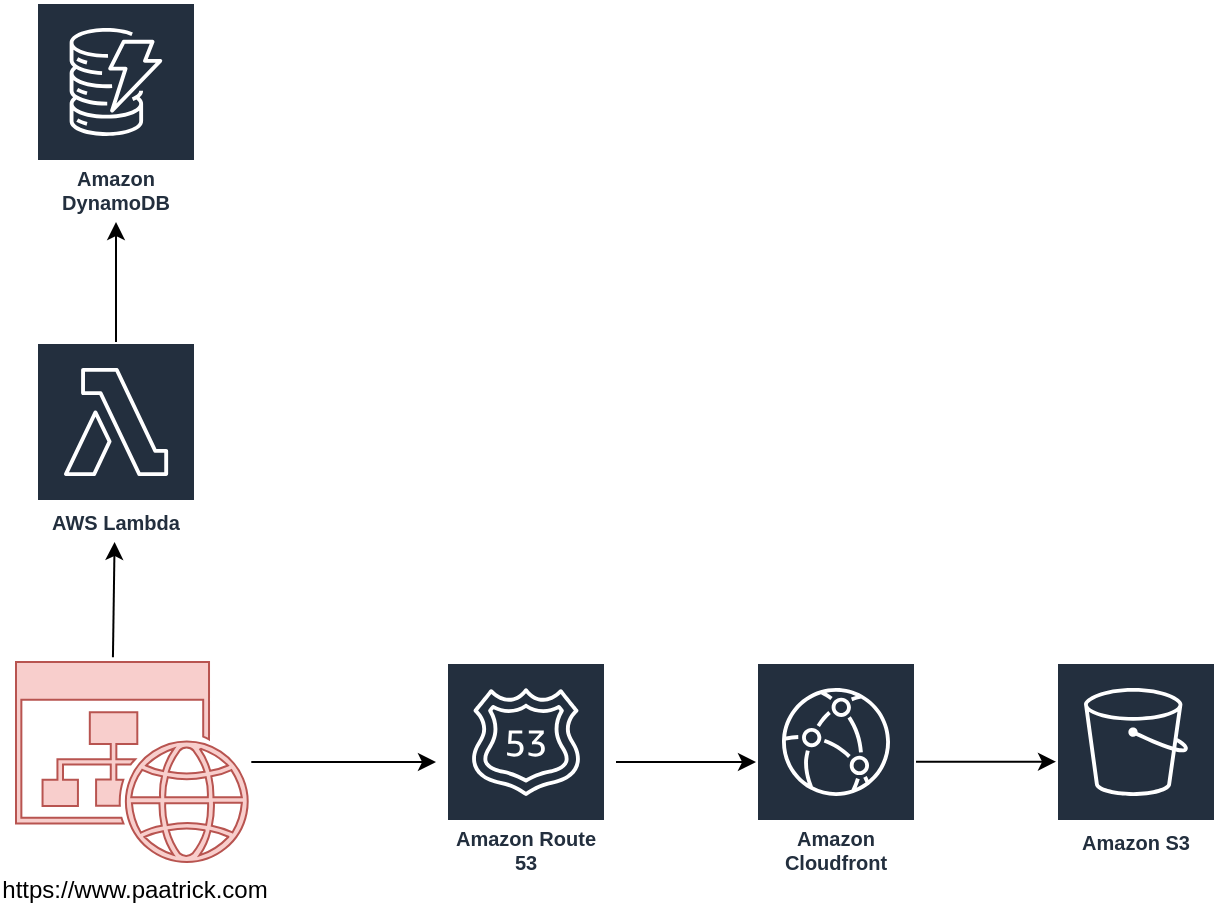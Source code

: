 <mxfile version="24.7.17">
  <diagram id="Ht1M8jgEwFfnCIfOTk4-" name="Page-1">
    <mxGraphModel dx="1562" dy="845" grid="1" gridSize="10" guides="1" tooltips="1" connect="1" arrows="1" fold="1" page="1" pageScale="1" pageWidth="1169" pageHeight="827" math="0" shadow="0">
      <root>
        <mxCell id="0" />
        <mxCell id="1" parent="0" />
        <mxCell id="ctmJNdt8h2y9ixO1ZIwF-1" value="Amazon S3" style="sketch=0;outlineConnect=0;fontColor=#232F3E;gradientColor=none;strokeColor=#ffffff;fillColor=#232F3E;dashed=0;verticalLabelPosition=middle;verticalAlign=bottom;align=center;html=1;whiteSpace=wrap;fontSize=10;fontStyle=1;spacing=3;shape=mxgraph.aws4.productIcon;prIcon=mxgraph.aws4.s3;labelBorderColor=none;labelBackgroundColor=none;" parent="1" vertex="1">
          <mxGeometry x="850" y="410" width="80" height="100" as="geometry" />
        </mxCell>
        <mxCell id="ctmJNdt8h2y9ixO1ZIwF-4" value="Amazon Cloudfront" style="sketch=0;outlineConnect=0;fontColor=#232F3E;gradientColor=none;strokeColor=#ffffff;fillColor=#232F3E;dashed=0;verticalLabelPosition=middle;verticalAlign=bottom;align=center;html=1;whiteSpace=wrap;fontSize=10;fontStyle=1;spacing=3;shape=mxgraph.aws4.productIcon;prIcon=mxgraph.aws4.cloudfront;" parent="1" vertex="1">
          <mxGeometry x="700" y="410" width="80" height="110" as="geometry" />
        </mxCell>
        <mxCell id="rrmbetwGl5iR47PiGloo-3" style="edgeStyle=orthogonalEdgeStyle;rounded=0;orthogonalLoop=1;jettySize=auto;html=1;" edge="1" parent="1" source="ctmJNdt8h2y9ixO1ZIwF-5">
          <mxGeometry relative="1" as="geometry">
            <mxPoint x="540" y="460" as="targetPoint" />
          </mxGeometry>
        </mxCell>
        <mxCell id="ctmJNdt8h2y9ixO1ZIwF-5" value="https://www.paatrick.com" style="verticalLabelPosition=bottom;html=1;verticalAlign=top;align=center;strokeColor=#b85450;fillColor=#f8cecc;shape=mxgraph.azure.website_generic;pointerEvents=1;" parent="1" vertex="1">
          <mxGeometry x="330" y="410" width="117.65" height="100" as="geometry" />
        </mxCell>
        <mxCell id="rrmbetwGl5iR47PiGloo-1" value="Amazon Route 53" style="sketch=0;outlineConnect=0;fontColor=#232F3E;gradientColor=none;strokeColor=#ffffff;fillColor=#232F3E;dashed=0;verticalLabelPosition=middle;verticalAlign=bottom;align=center;html=1;whiteSpace=wrap;fontSize=10;fontStyle=1;spacing=3;shape=mxgraph.aws4.productIcon;prIcon=mxgraph.aws4.route_53;" vertex="1" parent="1">
          <mxGeometry x="545" y="410" width="80" height="110" as="geometry" />
        </mxCell>
        <mxCell id="rrmbetwGl5iR47PiGloo-6" value="" style="endArrow=classic;html=1;rounded=0;entryX=0;entryY=0.455;entryDx=0;entryDy=0;entryPerimeter=0;" edge="1" parent="1" target="ctmJNdt8h2y9ixO1ZIwF-4">
          <mxGeometry width="50" height="50" relative="1" as="geometry">
            <mxPoint x="630" y="460" as="sourcePoint" />
            <mxPoint x="680" y="410" as="targetPoint" />
          </mxGeometry>
        </mxCell>
        <mxCell id="rrmbetwGl5iR47PiGloo-7" value="" style="endArrow=classic;html=1;rounded=0;entryX=0;entryY=0.455;entryDx=0;entryDy=0;entryPerimeter=0;" edge="1" parent="1">
          <mxGeometry width="50" height="50" relative="1" as="geometry">
            <mxPoint x="780" y="459.86" as="sourcePoint" />
            <mxPoint x="850" y="459.86" as="targetPoint" />
          </mxGeometry>
        </mxCell>
        <mxCell id="rrmbetwGl5iR47PiGloo-9" value="AWS Lambda" style="sketch=0;outlineConnect=0;fontColor=#232F3E;gradientColor=none;strokeColor=#ffffff;fillColor=#232F3E;dashed=0;verticalLabelPosition=middle;verticalAlign=bottom;align=center;html=1;whiteSpace=wrap;fontSize=10;fontStyle=1;spacing=3;shape=mxgraph.aws4.productIcon;prIcon=mxgraph.aws4.lambda;" vertex="1" parent="1">
          <mxGeometry x="340" y="250" width="80" height="100" as="geometry" />
        </mxCell>
        <mxCell id="rrmbetwGl5iR47PiGloo-10" value="Amazon DynamoDB" style="sketch=0;outlineConnect=0;fontColor=#232F3E;gradientColor=none;strokeColor=#ffffff;fillColor=#232F3E;dashed=0;verticalLabelPosition=middle;verticalAlign=bottom;align=center;html=1;whiteSpace=wrap;fontSize=10;fontStyle=1;spacing=3;shape=mxgraph.aws4.productIcon;prIcon=mxgraph.aws4.dynamodb;" vertex="1" parent="1">
          <mxGeometry x="340" y="80" width="80" height="110" as="geometry" />
        </mxCell>
        <mxCell id="rrmbetwGl5iR47PiGloo-11" value="" style="endArrow=classic;html=1;rounded=0;exitX=0.412;exitY=-0.024;exitDx=0;exitDy=0;exitPerimeter=0;" edge="1" parent="1" source="ctmJNdt8h2y9ixO1ZIwF-5" target="rrmbetwGl5iR47PiGloo-9">
          <mxGeometry width="50" height="50" relative="1" as="geometry">
            <mxPoint x="220" y="370" as="sourcePoint" />
            <mxPoint x="270" y="320" as="targetPoint" />
          </mxGeometry>
        </mxCell>
        <mxCell id="rrmbetwGl5iR47PiGloo-12" value="" style="endArrow=classic;html=1;rounded=0;exitX=0.412;exitY=-0.024;exitDx=0;exitDy=0;exitPerimeter=0;" edge="1" parent="1" target="rrmbetwGl5iR47PiGloo-10">
          <mxGeometry width="50" height="50" relative="1" as="geometry">
            <mxPoint x="380" y="250" as="sourcePoint" />
            <mxPoint x="381" y="192" as="targetPoint" />
          </mxGeometry>
        </mxCell>
      </root>
    </mxGraphModel>
  </diagram>
</mxfile>
